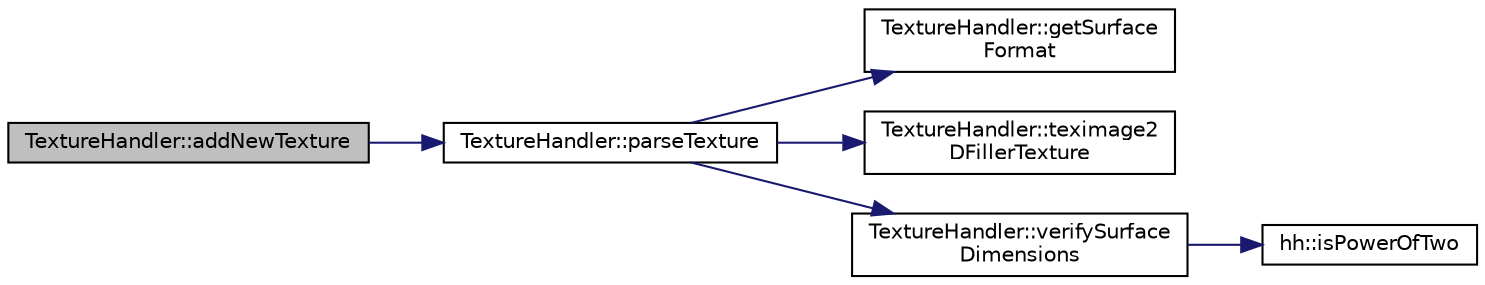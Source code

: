 digraph "TextureHandler::addNewTexture"
{
 // INTERACTIVE_SVG=YES
 // LATEX_PDF_SIZE
  edge [fontname="Helvetica",fontsize="10",labelfontname="Helvetica",labelfontsize="10"];
  node [fontname="Helvetica",fontsize="10",shape=record];
  rankdir="LR";
  Node1 [label="TextureHandler::addNewTexture",height=0.2,width=0.4,color="black", fillcolor="grey75", style="filled", fontcolor="black",tooltip=" "];
  Node1 -> Node2 [color="midnightblue",fontsize="10",style="solid",fontname="Helvetica"];
  Node2 [label="TextureHandler::parseTexture",height=0.2,width=0.4,color="black", fillcolor="white", style="filled",URL="$d7/d13/class_texture_handler.html#a11178629a8ef637496caabd5ddbae66d",tooltip=" "];
  Node2 -> Node3 [color="midnightblue",fontsize="10",style="solid",fontname="Helvetica"];
  Node3 [label="TextureHandler::getSurface\lFormat",height=0.2,width=0.4,color="black", fillcolor="white", style="filled",URL="$d7/d13/class_texture_handler.html#ac16e35d1c6ff692b412cec898f0eae42",tooltip=" "];
  Node2 -> Node4 [color="midnightblue",fontsize="10",style="solid",fontname="Helvetica"];
  Node4 [label="TextureHandler::teximage2\lDFillerTexture",height=0.2,width=0.4,color="black", fillcolor="white", style="filled",URL="$d7/d13/class_texture_handler.html#a49d75156d87a0d0666693dbae6a6c5a4",tooltip=" "];
  Node2 -> Node5 [color="midnightblue",fontsize="10",style="solid",fontname="Helvetica"];
  Node5 [label="TextureHandler::verifySurface\lDimensions",height=0.2,width=0.4,color="black", fillcolor="white", style="filled",URL="$d7/d13/class_texture_handler.html#a6420e706aa78904c657f5f95165ec207",tooltip=" "];
  Node5 -> Node6 [color="midnightblue",fontsize="10",style="solid",fontname="Helvetica"];
  Node6 [label="hh::isPowerOfTwo",height=0.2,width=0.4,color="black", fillcolor="white", style="filled",URL="$d7/dd1/namespacehh.html#ac873cd925e3e7e68b6975dac4182baa7",tooltip=" "];
}
